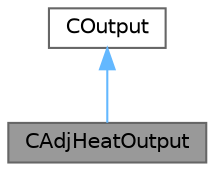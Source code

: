 digraph "CAdjHeatOutput"
{
 // LATEX_PDF_SIZE
  bgcolor="transparent";
  edge [fontname=Helvetica,fontsize=10,labelfontname=Helvetica,labelfontsize=10];
  node [fontname=Helvetica,fontsize=10,shape=box,height=0.2,width=0.4];
  Node1 [id="Node000001",label="CAdjHeatOutput",height=0.2,width=0.4,color="gray40", fillcolor="grey60", style="filled", fontcolor="black",tooltip="Output class for adjoint heat output."];
  Node2 -> Node1 [id="edge1_Node000001_Node000002",dir="back",color="steelblue1",style="solid",tooltip=" "];
  Node2 [id="Node000002",label="COutput",height=0.2,width=0.4,color="gray40", fillcolor="white", style="filled",URL="$classCOutput.html",tooltip="Class for writing the convergence history and to write solution data to file."];
}
